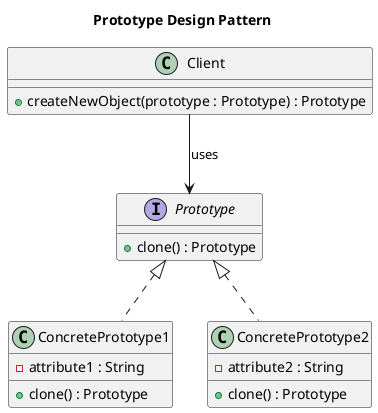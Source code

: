 @startuml PrototypePattern

title Prototype Design Pattern

interface Prototype {
    +clone() : Prototype
}

class ConcretePrototype1 {
    +clone() : Prototype
    -attribute1 : String
}

class ConcretePrototype2 {
    +clone() : Prototype
    -attribute2 : String
}

class Client {
    +createNewObject(prototype : Prototype) : Prototype
}

Prototype <|.. ConcretePrototype1
Prototype <|.. ConcretePrototype2
Client --> Prototype : "uses"

@enduml
